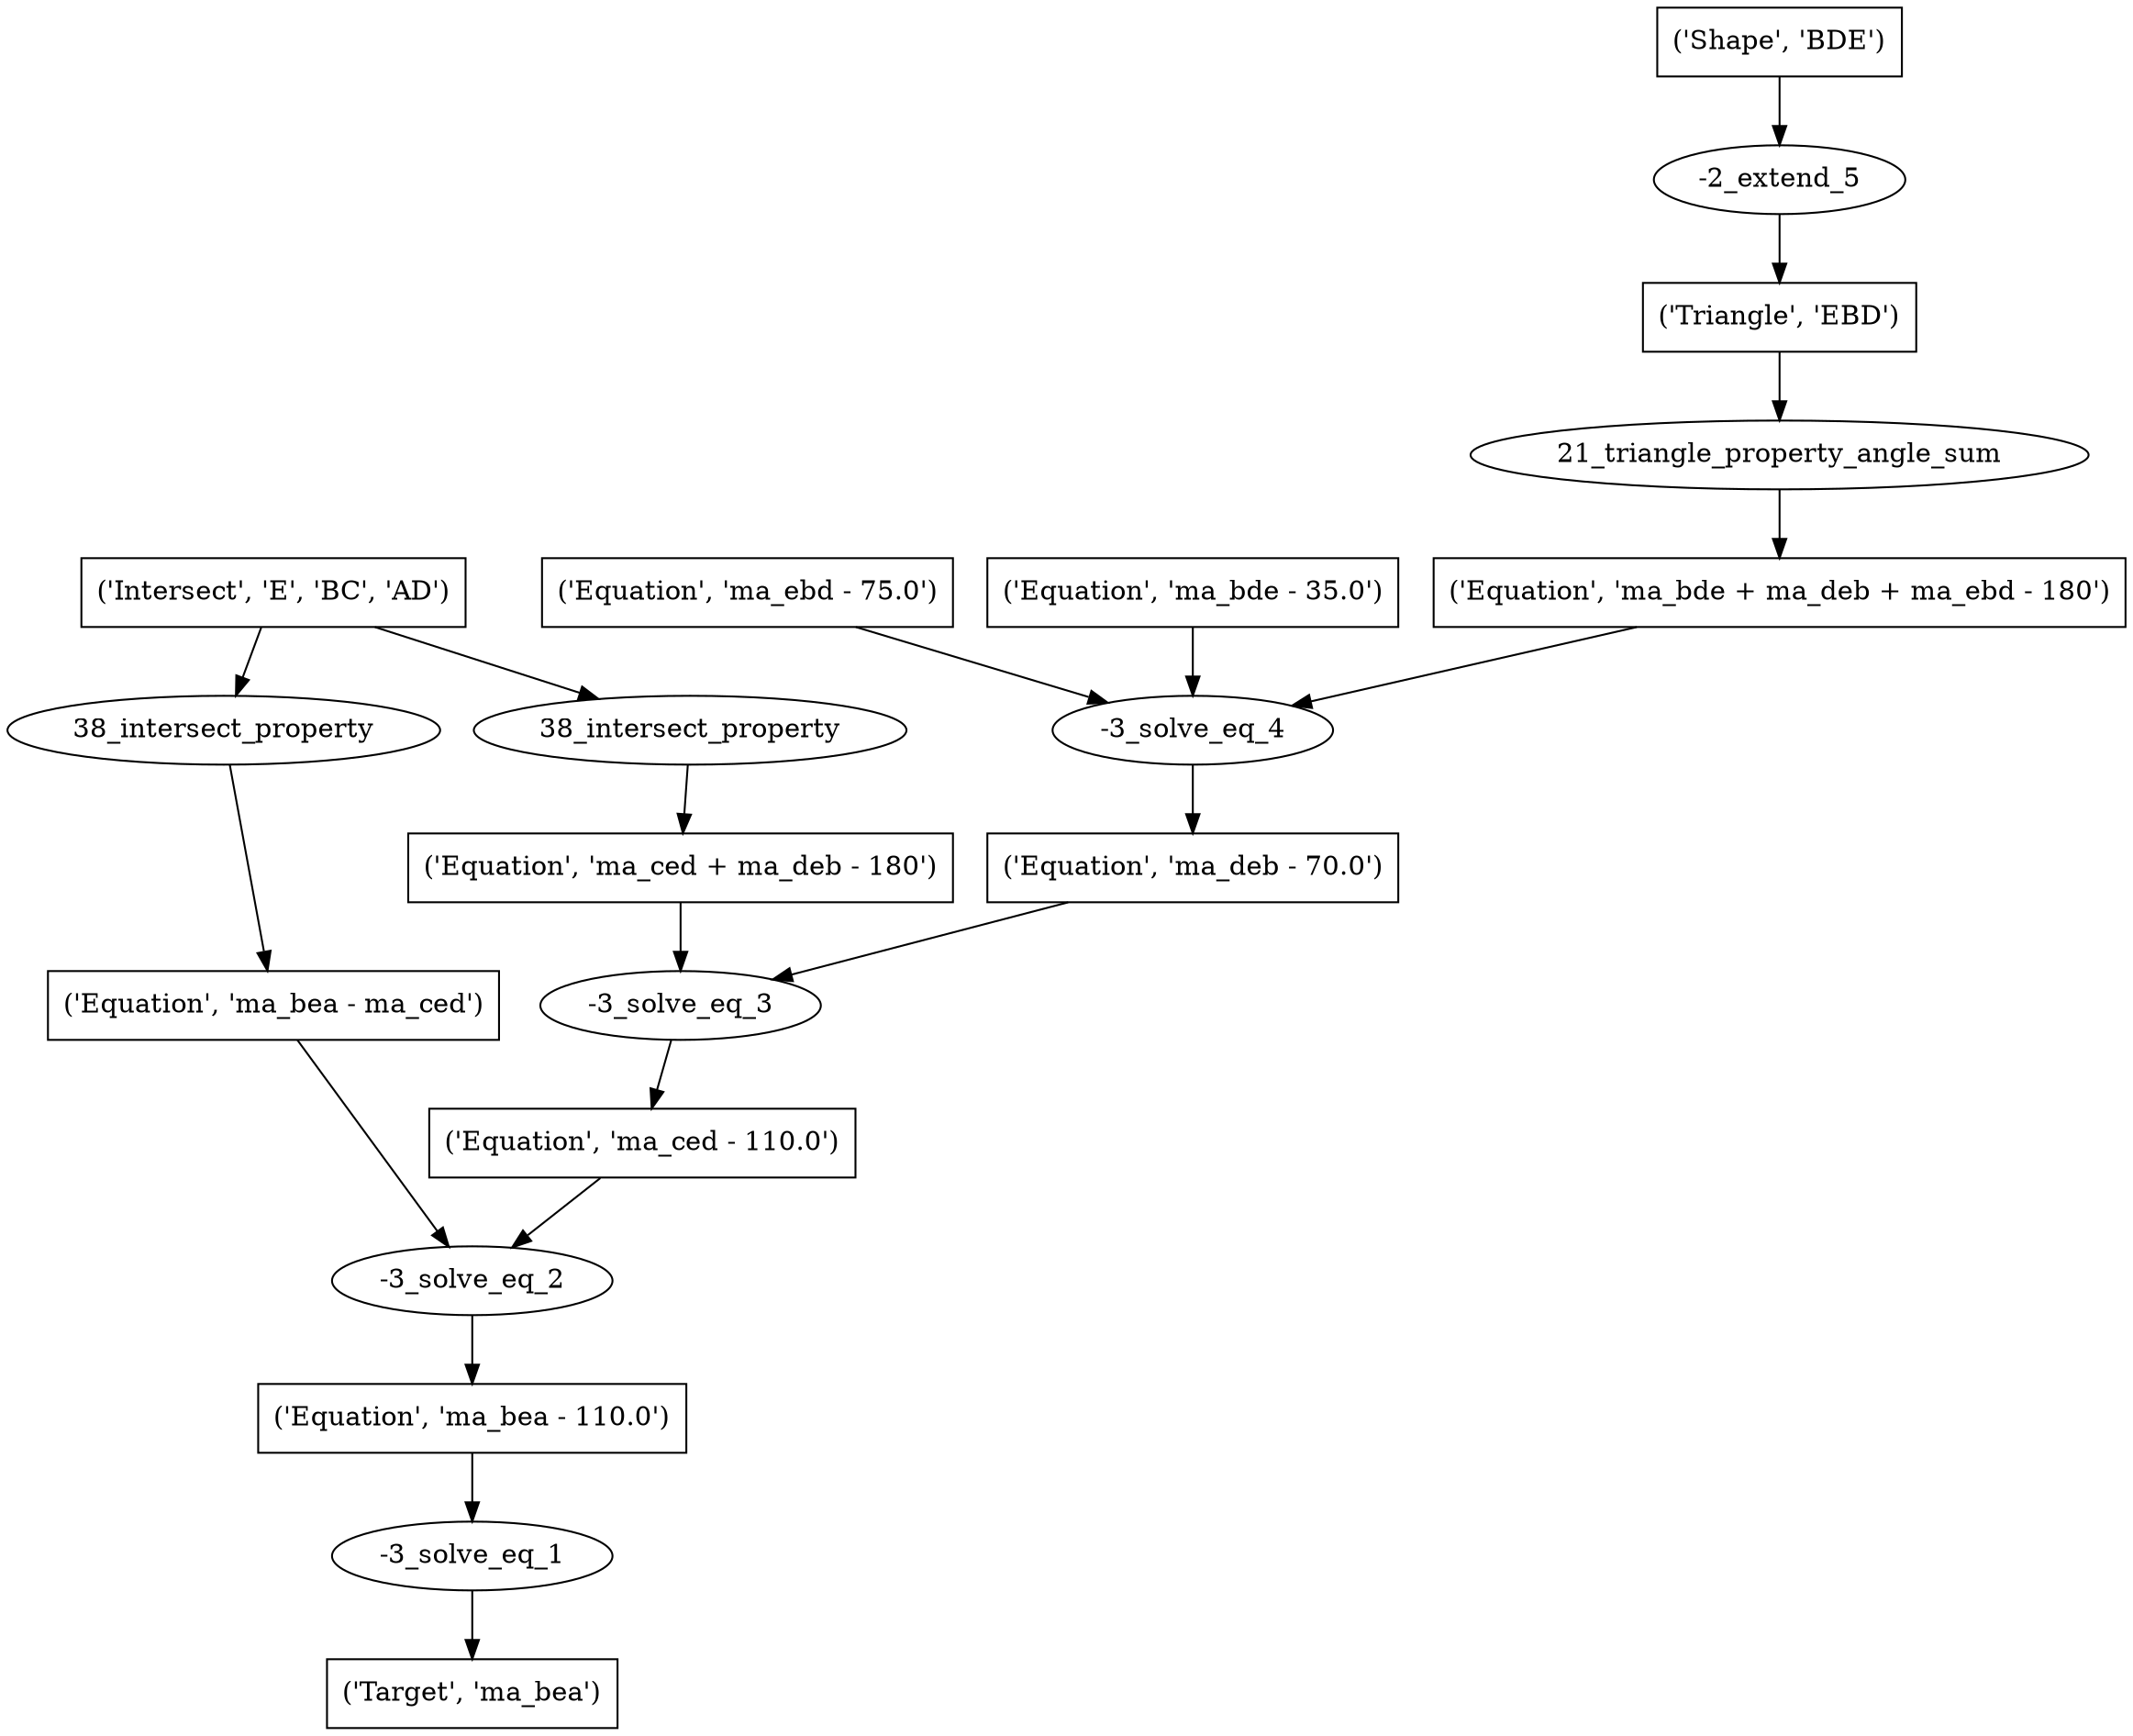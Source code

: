 digraph 73 {
	0 [label="('Target', 'ma_bea')" shape=box]
	1 [label="-3_solve_eq_1"]
	1 -> 0
	2 [label="('Equation', 'ma_bea - 110.0')" shape=box]
	2 -> 1
	3 [label="-3_solve_eq_2"]
	3 -> 2
	4 [label="('Equation', 'ma_bea - ma_ced')" shape=box]
	4 -> 3
	5 [label="('Equation', 'ma_ced - 110.0')" shape=box]
	5 -> 3
	6 [label="38_intersect_property"]
	6 -> 4
	7 [label="('Intersect', 'E', 'BC', 'AD')" shape=box]
	7 -> 6
	8 [label="-3_solve_eq_3"]
	8 -> 5
	9 [label="('Equation', 'ma_deb - 70.0')" shape=box]
	9 -> 8
	10 [label="('Equation', 'ma_ced + ma_deb - 180')" shape=box]
	10 -> 8
	11 [label="-3_solve_eq_4"]
	11 -> 9
	12 [label="('Equation', 'ma_ebd - 75.0')" shape=box]
	12 -> 11
	13 [label="('Equation', 'ma_bde - 35.0')" shape=box]
	13 -> 11
	14 [label="('Equation', 'ma_bde + ma_deb + ma_ebd - 180')" shape=box]
	14 -> 11
	15 [label="38_intersect_property"]
	15 -> 10
	7 -> 15
	16 [label="21_triangle_property_angle_sum"]
	16 -> 14
	17 [label="('Triangle', 'EBD')" shape=box]
	17 -> 16
	18 [label="-2_extend_5"]
	18 -> 17
	19 [label="('Shape', 'BDE')" shape=box]
	19 -> 18
}
